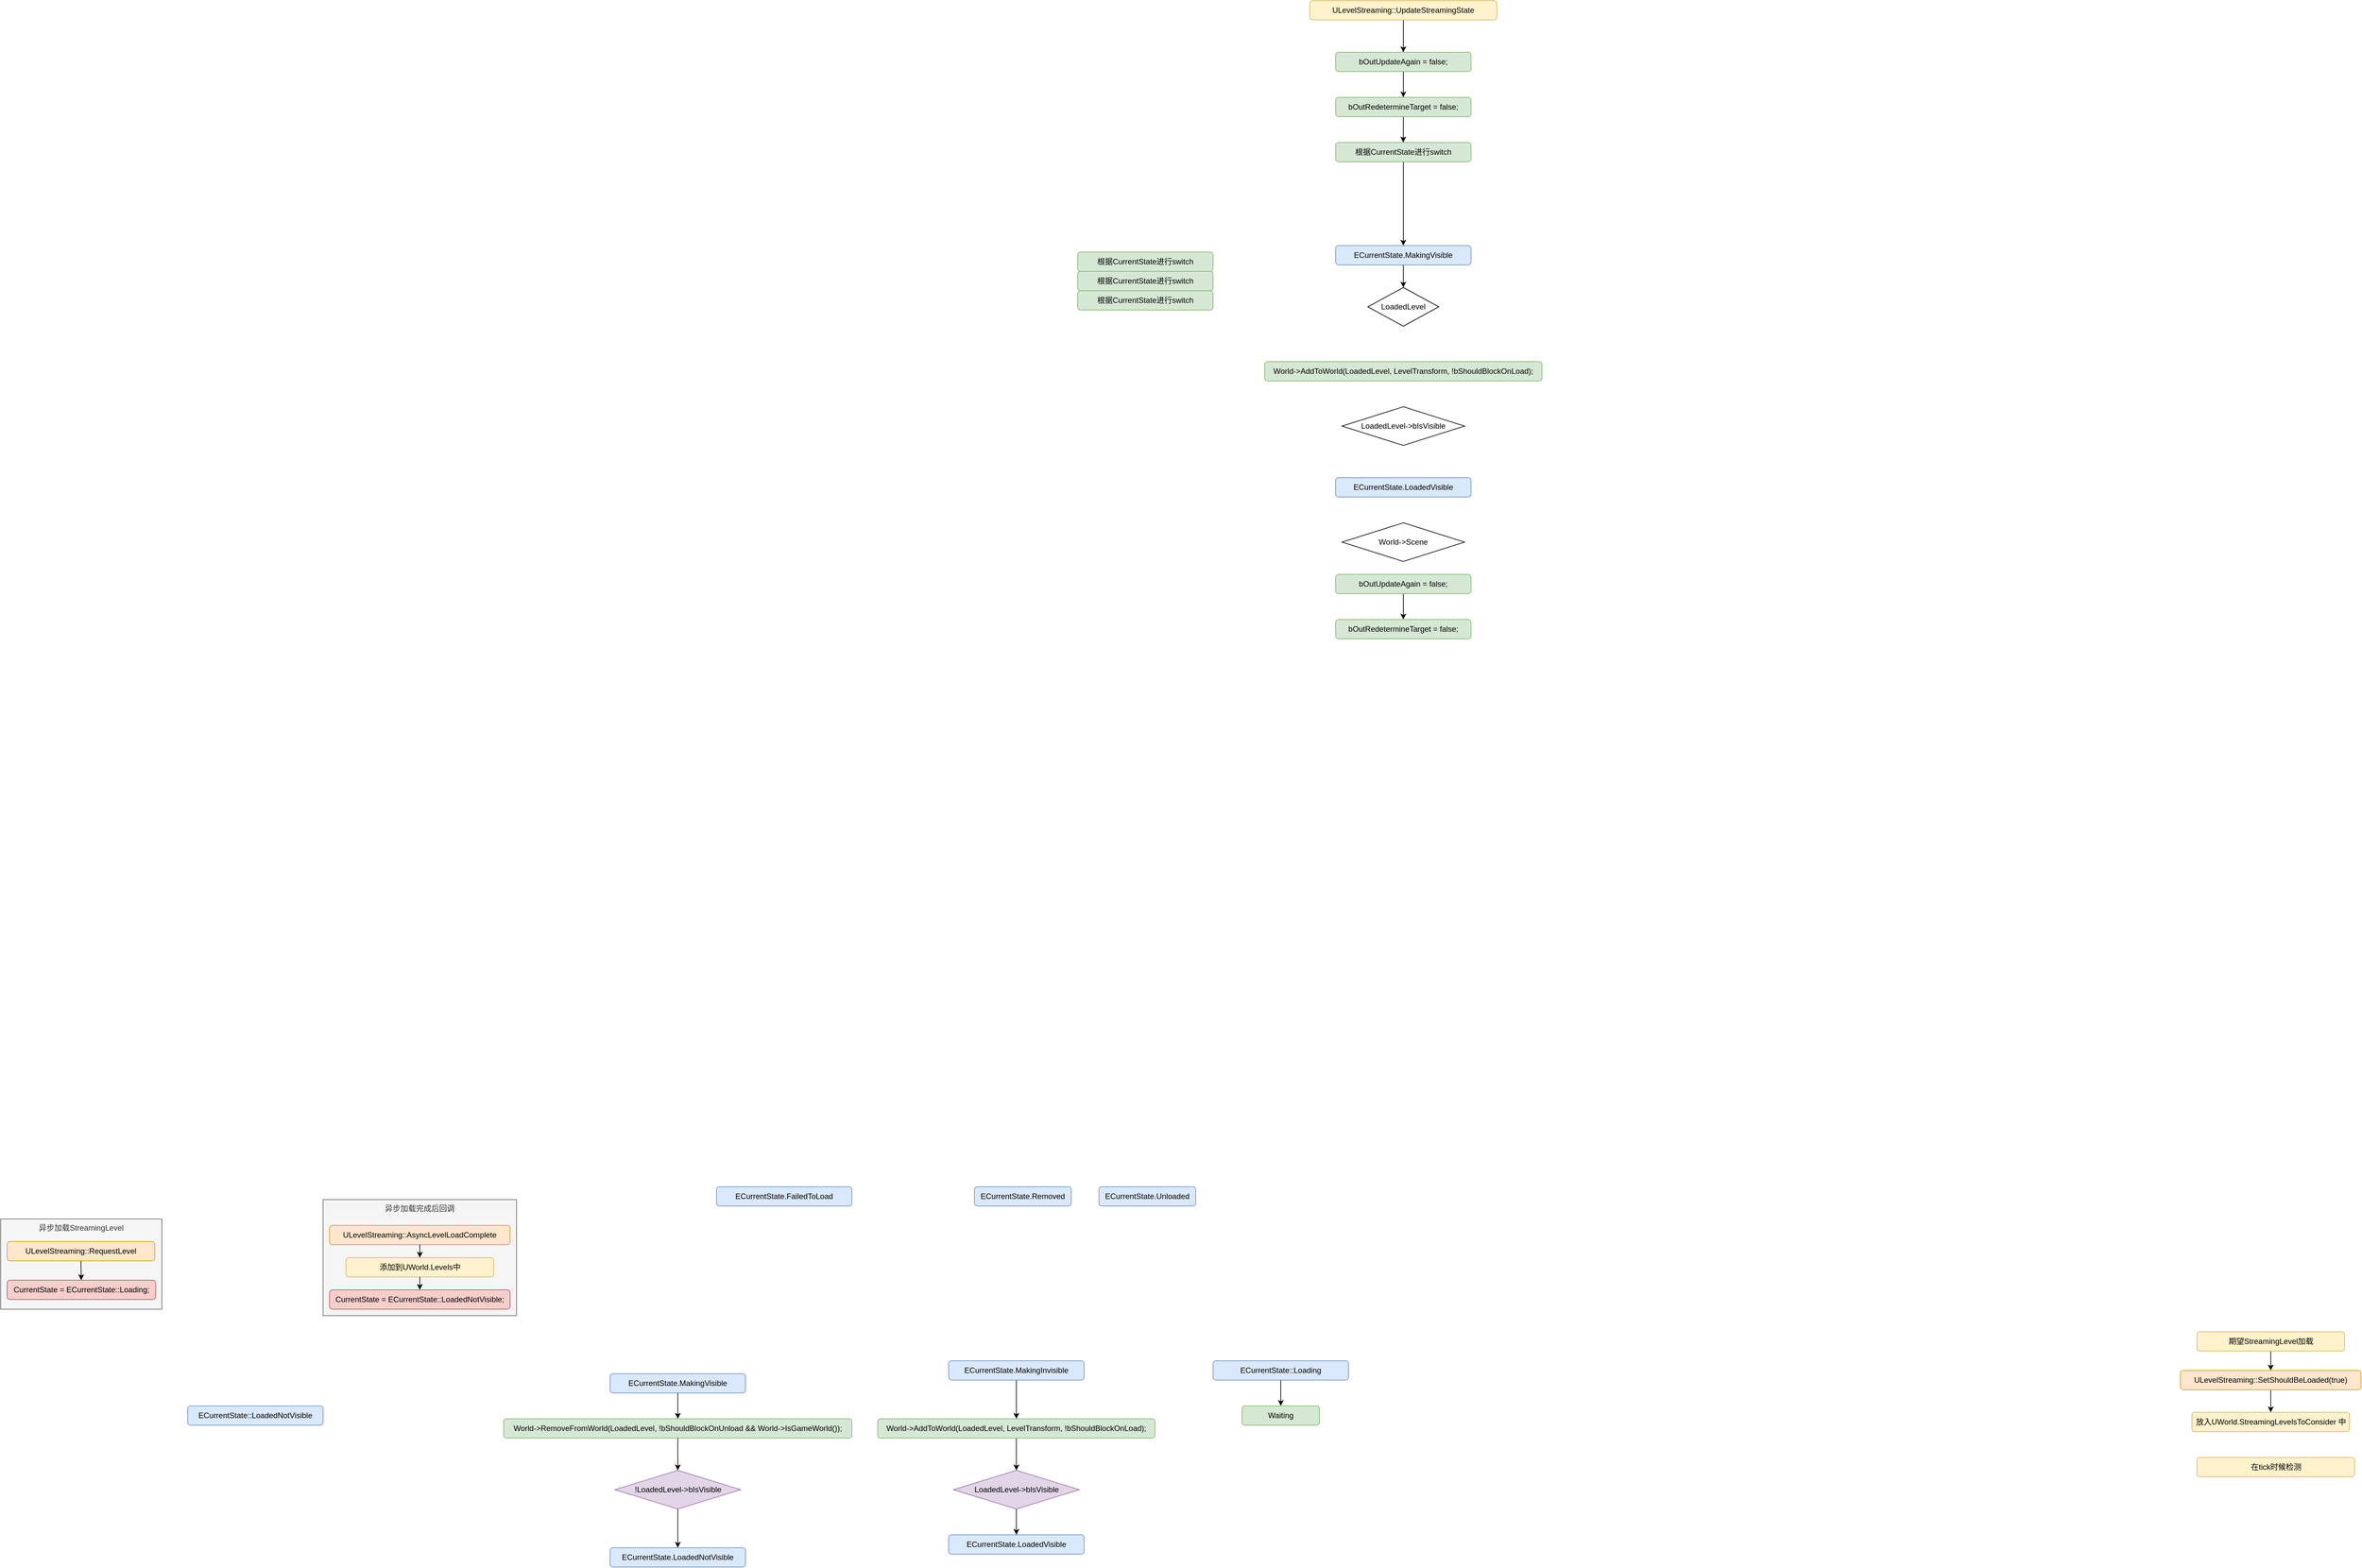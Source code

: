 <mxfile version="21.2.8" type="device">
  <diagram id="C5RBs43oDa-KdzZeNtuy" name="Page-1">
    <mxGraphModel dx="5111" dy="1047" grid="1" gridSize="10" guides="1" tooltips="1" connect="1" arrows="1" fold="1" page="1" pageScale="1" pageWidth="827" pageHeight="1169" math="0" shadow="0">
      <root>
        <mxCell id="WIyWlLk6GJQsqaUBKTNV-0" />
        <mxCell id="WIyWlLk6GJQsqaUBKTNV-1" parent="WIyWlLk6GJQsqaUBKTNV-0" />
        <mxCell id="Jr1QqVv22chqqM5n_32c-0" value="ECurrentState.Removed" style="rounded=1;whiteSpace=wrap;html=1;fillColor=#dae8fc;strokeColor=#6c8ebf;" vertex="1" parent="WIyWlLk6GJQsqaUBKTNV-1">
          <mxGeometry x="-1170" y="2460" width="150" height="30" as="geometry" />
        </mxCell>
        <mxCell id="Jr1QqVv22chqqM5n_32c-1" value="ECurrentState.Unloaded" style="rounded=1;whiteSpace=wrap;html=1;fillColor=#dae8fc;strokeColor=#6c8ebf;" vertex="1" parent="WIyWlLk6GJQsqaUBKTNV-1">
          <mxGeometry x="-977" y="2460" width="150" height="30" as="geometry" />
        </mxCell>
        <mxCell id="Jr1QqVv22chqqM5n_32c-2" value="ECurrentState.FailedToLoad" style="rounded=1;whiteSpace=wrap;html=1;fillColor=#dae8fc;strokeColor=#6c8ebf;" vertex="1" parent="WIyWlLk6GJQsqaUBKTNV-1">
          <mxGeometry x="-1570" y="2460" width="210" height="30" as="geometry" />
        </mxCell>
        <mxCell id="Jr1QqVv22chqqM5n_32c-4" value="ECurrentState.LoadedNotVisible" style="rounded=1;whiteSpace=wrap;html=1;fillColor=#dae8fc;strokeColor=#6c8ebf;" vertex="1" parent="WIyWlLk6GJQsqaUBKTNV-1">
          <mxGeometry x="-1735" y="3020" width="210" height="30" as="geometry" />
        </mxCell>
        <mxCell id="Jr1QqVv22chqqM5n_32c-8" style="edgeStyle=orthogonalEdgeStyle;rounded=0;orthogonalLoop=1;jettySize=auto;html=1;exitX=0.5;exitY=1;exitDx=0;exitDy=0;entryX=0.5;entryY=0;entryDx=0;entryDy=0;" edge="1" parent="WIyWlLk6GJQsqaUBKTNV-1" source="Jr1QqVv22chqqM5n_32c-5" target="Jr1QqVv22chqqM5n_32c-9">
          <mxGeometry relative="1" as="geometry" />
        </mxCell>
        <mxCell id="Jr1QqVv22chqqM5n_32c-5" value="ECurrentState.MakingVisible" style="rounded=1;whiteSpace=wrap;html=1;fillColor=#dae8fc;strokeColor=#6c8ebf;" vertex="1" parent="WIyWlLk6GJQsqaUBKTNV-1">
          <mxGeometry x="-610" y="1000" width="210" height="30" as="geometry" />
        </mxCell>
        <mxCell id="Jr1QqVv22chqqM5n_32c-6" value="ECurrentState.LoadedVisible" style="rounded=1;whiteSpace=wrap;html=1;fillColor=#dae8fc;strokeColor=#6c8ebf;" vertex="1" parent="WIyWlLk6GJQsqaUBKTNV-1">
          <mxGeometry x="-610" y="1360" width="210" height="30" as="geometry" />
        </mxCell>
        <mxCell id="Jr1QqVv22chqqM5n_32c-31" style="edgeStyle=none;rounded=0;orthogonalLoop=1;jettySize=auto;html=1;exitX=0.5;exitY=1;exitDx=0;exitDy=0;entryX=0.5;entryY=0;entryDx=0;entryDy=0;" edge="1" parent="WIyWlLk6GJQsqaUBKTNV-1" source="Jr1QqVv22chqqM5n_32c-32" target="Jr1QqVv22chqqM5n_32c-42">
          <mxGeometry relative="1" as="geometry" />
        </mxCell>
        <mxCell id="Jr1QqVv22chqqM5n_32c-37" style="edgeStyle=none;rounded=0;orthogonalLoop=1;jettySize=auto;html=1;exitX=0.5;exitY=1;exitDx=0;exitDy=0;entryX=0.5;entryY=0;entryDx=0;entryDy=0;" edge="1" parent="WIyWlLk6GJQsqaUBKTNV-1" source="Jr1QqVv22chqqM5n_32c-7" target="Jr1QqVv22chqqM5n_32c-32">
          <mxGeometry relative="1" as="geometry" />
        </mxCell>
        <mxCell id="Jr1QqVv22chqqM5n_32c-7" value="ECurrentState.MakingInvisible" style="rounded=1;whiteSpace=wrap;html=1;fillColor=#dae8fc;strokeColor=#6c8ebf;" vertex="1" parent="WIyWlLk6GJQsqaUBKTNV-1">
          <mxGeometry x="-1210" y="2730" width="210" height="30" as="geometry" />
        </mxCell>
        <mxCell id="Jr1QqVv22chqqM5n_32c-9" value="LoadedLevel" style="rhombus;whiteSpace=wrap;html=1;" vertex="1" parent="WIyWlLk6GJQsqaUBKTNV-1">
          <mxGeometry x="-560" y="1065" width="110" height="60" as="geometry" />
        </mxCell>
        <mxCell id="Jr1QqVv22chqqM5n_32c-14" style="edgeStyle=orthogonalEdgeStyle;rounded=0;orthogonalLoop=1;jettySize=auto;html=1;exitX=0.5;exitY=1;exitDx=0;exitDy=0;entryX=0.5;entryY=0;entryDx=0;entryDy=0;" edge="1" parent="WIyWlLk6GJQsqaUBKTNV-1" source="Jr1QqVv22chqqM5n_32c-11" target="Jr1QqVv22chqqM5n_32c-12">
          <mxGeometry relative="1" as="geometry" />
        </mxCell>
        <mxCell id="Jr1QqVv22chqqM5n_32c-11" value="ULevelStreaming::UpdateStreamingState" style="rounded=1;whiteSpace=wrap;html=1;fillColor=#fff2cc;strokeColor=#d6b656;" vertex="1" parent="WIyWlLk6GJQsqaUBKTNV-1">
          <mxGeometry x="-650" y="620" width="290" height="30" as="geometry" />
        </mxCell>
        <mxCell id="Jr1QqVv22chqqM5n_32c-15" style="edgeStyle=orthogonalEdgeStyle;rounded=0;orthogonalLoop=1;jettySize=auto;html=1;exitX=0.5;exitY=1;exitDx=0;exitDy=0;" edge="1" parent="WIyWlLk6GJQsqaUBKTNV-1" source="Jr1QqVv22chqqM5n_32c-12" target="Jr1QqVv22chqqM5n_32c-13">
          <mxGeometry relative="1" as="geometry" />
        </mxCell>
        <mxCell id="Jr1QqVv22chqqM5n_32c-12" value="bOutUpdateAgain = false;" style="rounded=1;whiteSpace=wrap;html=1;fillColor=#d5e8d4;strokeColor=#82b366;" vertex="1" parent="WIyWlLk6GJQsqaUBKTNV-1">
          <mxGeometry x="-610" y="700" width="210" height="30" as="geometry" />
        </mxCell>
        <mxCell id="Jr1QqVv22chqqM5n_32c-16" style="edgeStyle=orthogonalEdgeStyle;rounded=0;orthogonalLoop=1;jettySize=auto;html=1;exitX=0.5;exitY=1;exitDx=0;exitDy=0;" edge="1" parent="WIyWlLk6GJQsqaUBKTNV-1" source="Jr1QqVv22chqqM5n_32c-13">
          <mxGeometry relative="1" as="geometry">
            <mxPoint x="-505.143" y="840" as="targetPoint" />
          </mxGeometry>
        </mxCell>
        <mxCell id="Jr1QqVv22chqqM5n_32c-13" value="bOutRedetermineTarget = false;" style="rounded=1;whiteSpace=wrap;html=1;fillColor=#d5e8d4;strokeColor=#82b366;" vertex="1" parent="WIyWlLk6GJQsqaUBKTNV-1">
          <mxGeometry x="-610" y="770" width="210" height="30" as="geometry" />
        </mxCell>
        <mxCell id="Jr1QqVv22chqqM5n_32c-18" style="edgeStyle=orthogonalEdgeStyle;rounded=0;orthogonalLoop=1;jettySize=auto;html=1;exitX=0.5;exitY=1;exitDx=0;exitDy=0;entryX=0.5;entryY=0;entryDx=0;entryDy=0;" edge="1" parent="WIyWlLk6GJQsqaUBKTNV-1" source="Jr1QqVv22chqqM5n_32c-17" target="Jr1QqVv22chqqM5n_32c-5">
          <mxGeometry relative="1" as="geometry" />
        </mxCell>
        <mxCell id="Jr1QqVv22chqqM5n_32c-17" value="根据CurrentState进行switch" style="rounded=1;whiteSpace=wrap;html=1;fillColor=#d5e8d4;strokeColor=#82b366;" vertex="1" parent="WIyWlLk6GJQsqaUBKTNV-1">
          <mxGeometry x="-610" y="840" width="210" height="30" as="geometry" />
        </mxCell>
        <mxCell id="Jr1QqVv22chqqM5n_32c-19" value="根据CurrentState进行switch" style="rounded=1;whiteSpace=wrap;html=1;fillColor=#d5e8d4;strokeColor=#82b366;" vertex="1" parent="WIyWlLk6GJQsqaUBKTNV-1">
          <mxGeometry x="-1010" y="1010" width="210" height="30" as="geometry" />
        </mxCell>
        <mxCell id="Jr1QqVv22chqqM5n_32c-20" value="根据CurrentState进行switch" style="rounded=1;whiteSpace=wrap;html=1;fillColor=#d5e8d4;strokeColor=#82b366;" vertex="1" parent="WIyWlLk6GJQsqaUBKTNV-1">
          <mxGeometry x="-1010" y="1040" width="210" height="30" as="geometry" />
        </mxCell>
        <mxCell id="Jr1QqVv22chqqM5n_32c-21" value="根据CurrentState进行switch" style="rounded=1;whiteSpace=wrap;html=1;fillColor=#d5e8d4;strokeColor=#82b366;" vertex="1" parent="WIyWlLk6GJQsqaUBKTNV-1">
          <mxGeometry x="-1010" y="1070" width="210" height="30" as="geometry" />
        </mxCell>
        <mxCell id="Jr1QqVv22chqqM5n_32c-22" value="World-&amp;gt;AddToWorld(LoadedLevel, LevelTransform, !bShouldBlockOnLoad);" style="rounded=1;whiteSpace=wrap;html=1;fillColor=#d5e8d4;strokeColor=#82b366;" vertex="1" parent="WIyWlLk6GJQsqaUBKTNV-1">
          <mxGeometry x="-720" y="1180" width="430" height="30" as="geometry" />
        </mxCell>
        <mxCell id="Jr1QqVv22chqqM5n_32c-23" value="LoadedLevel-&amp;gt;bIsVisible" style="rhombus;whiteSpace=wrap;html=1;" vertex="1" parent="WIyWlLk6GJQsqaUBKTNV-1">
          <mxGeometry x="-600" y="1250" width="190" height="60" as="geometry" />
        </mxCell>
        <mxCell id="Jr1QqVv22chqqM5n_32c-24" style="edgeStyle=orthogonalEdgeStyle;rounded=0;orthogonalLoop=1;jettySize=auto;html=1;exitX=0.5;exitY=1;exitDx=0;exitDy=0;" edge="1" parent="WIyWlLk6GJQsqaUBKTNV-1" source="Jr1QqVv22chqqM5n_32c-25" target="Jr1QqVv22chqqM5n_32c-26">
          <mxGeometry relative="1" as="geometry" />
        </mxCell>
        <mxCell id="Jr1QqVv22chqqM5n_32c-25" value="bOutUpdateAgain = false;" style="rounded=1;whiteSpace=wrap;html=1;fillColor=#d5e8d4;strokeColor=#82b366;" vertex="1" parent="WIyWlLk6GJQsqaUBKTNV-1">
          <mxGeometry x="-610" y="1510" width="210" height="30" as="geometry" />
        </mxCell>
        <mxCell id="Jr1QqVv22chqqM5n_32c-26" value="bOutRedetermineTarget = false;" style="rounded=1;whiteSpace=wrap;html=1;fillColor=#d5e8d4;strokeColor=#82b366;" vertex="1" parent="WIyWlLk6GJQsqaUBKTNV-1">
          <mxGeometry x="-610" y="1580" width="210" height="30" as="geometry" />
        </mxCell>
        <mxCell id="Jr1QqVv22chqqM5n_32c-27" value="World-&amp;gt;Scene" style="rhombus;whiteSpace=wrap;html=1;" vertex="1" parent="WIyWlLk6GJQsqaUBKTNV-1">
          <mxGeometry x="-600" y="1430" width="190" height="60" as="geometry" />
        </mxCell>
        <mxCell id="Jr1QqVv22chqqM5n_32c-35" style="edgeStyle=none;rounded=0;orthogonalLoop=1;jettySize=auto;html=1;exitX=0.5;exitY=1;exitDx=0;exitDy=0;" edge="1" parent="WIyWlLk6GJQsqaUBKTNV-1" source="Jr1QqVv22chqqM5n_32c-28" target="Jr1QqVv22chqqM5n_32c-38">
          <mxGeometry relative="1" as="geometry" />
        </mxCell>
        <mxCell id="Jr1QqVv22chqqM5n_32c-28" value="ECurrentState.MakingVisible" style="rounded=1;whiteSpace=wrap;html=1;fillColor=#dae8fc;strokeColor=#6c8ebf;" vertex="1" parent="WIyWlLk6GJQsqaUBKTNV-1">
          <mxGeometry x="-1735" y="2750" width="210" height="30" as="geometry" />
        </mxCell>
        <mxCell id="Jr1QqVv22chqqM5n_32c-29" value="ECurrentState.LoadedVisible" style="rounded=1;whiteSpace=wrap;html=1;fillColor=#dae8fc;strokeColor=#6c8ebf;" vertex="1" parent="WIyWlLk6GJQsqaUBKTNV-1">
          <mxGeometry x="-1210" y="3000" width="210" height="30" as="geometry" />
        </mxCell>
        <mxCell id="Jr1QqVv22chqqM5n_32c-32" value="World-&amp;gt;AddToWorld(LoadedLevel, LevelTransform, !bShouldBlockOnLoad);" style="rounded=1;whiteSpace=wrap;html=1;fillColor=#d5e8d4;strokeColor=#82b366;" vertex="1" parent="WIyWlLk6GJQsqaUBKTNV-1">
          <mxGeometry x="-1320" y="2820" width="430" height="30" as="geometry" />
        </mxCell>
        <mxCell id="Jr1QqVv22chqqM5n_32c-39" style="edgeStyle=none;rounded=0;orthogonalLoop=1;jettySize=auto;html=1;exitX=0.5;exitY=1;exitDx=0;exitDy=0;" edge="1" parent="WIyWlLk6GJQsqaUBKTNV-1" source="Jr1QqVv22chqqM5n_32c-41" target="Jr1QqVv22chqqM5n_32c-4">
          <mxGeometry relative="1" as="geometry">
            <mxPoint x="-1630" y="3010.0" as="sourcePoint" />
          </mxGeometry>
        </mxCell>
        <mxCell id="Jr1QqVv22chqqM5n_32c-38" value="World-&amp;gt;RemoveFromWorld(LoadedLevel, !bShouldBlockOnUnload &amp;amp;&amp;amp; World-&amp;gt;IsGameWorld());" style="rounded=1;whiteSpace=wrap;html=1;fillColor=#d5e8d4;strokeColor=#82b366;" vertex="1" parent="WIyWlLk6GJQsqaUBKTNV-1">
          <mxGeometry x="-1900" y="2820" width="540" height="30" as="geometry" />
        </mxCell>
        <mxCell id="Jr1QqVv22chqqM5n_32c-40" value="" style="edgeStyle=none;rounded=0;orthogonalLoop=1;jettySize=auto;html=1;exitX=0.5;exitY=1;exitDx=0;exitDy=0;entryX=0.5;entryY=0;entryDx=0;entryDy=0;" edge="1" parent="WIyWlLk6GJQsqaUBKTNV-1" source="Jr1QqVv22chqqM5n_32c-38" target="Jr1QqVv22chqqM5n_32c-41">
          <mxGeometry relative="1" as="geometry">
            <mxPoint x="-1630" y="2910" as="sourcePoint" />
            <mxPoint x="-1630" y="2980.0" as="targetPoint" />
          </mxGeometry>
        </mxCell>
        <mxCell id="Jr1QqVv22chqqM5n_32c-41" value="!LoadedLevel-&amp;gt;bIsVisible" style="rhombus;whiteSpace=wrap;html=1;fillColor=#e1d5e7;strokeColor=#9673a6;" vertex="1" parent="WIyWlLk6GJQsqaUBKTNV-1">
          <mxGeometry x="-1727.5" y="2900" width="195" height="60" as="geometry" />
        </mxCell>
        <mxCell id="Jr1QqVv22chqqM5n_32c-43" style="edgeStyle=none;rounded=0;orthogonalLoop=1;jettySize=auto;html=1;exitX=0.5;exitY=1;exitDx=0;exitDy=0;entryX=0.5;entryY=0;entryDx=0;entryDy=0;" edge="1" parent="WIyWlLk6GJQsqaUBKTNV-1" source="Jr1QqVv22chqqM5n_32c-42" target="Jr1QqVv22chqqM5n_32c-29">
          <mxGeometry relative="1" as="geometry" />
        </mxCell>
        <mxCell id="Jr1QqVv22chqqM5n_32c-42" value="LoadedLevel-&amp;gt;bIsVisible" style="rhombus;whiteSpace=wrap;html=1;fillColor=#e1d5e7;strokeColor=#9673a6;" vertex="1" parent="WIyWlLk6GJQsqaUBKTNV-1">
          <mxGeometry x="-1202.5" y="2900" width="195" height="60" as="geometry" />
        </mxCell>
        <mxCell id="Jr1QqVv22chqqM5n_32c-57" style="edgeStyle=none;rounded=0;orthogonalLoop=1;jettySize=auto;html=1;exitX=0.5;exitY=1;exitDx=0;exitDy=0;entryX=0.5;entryY=0;entryDx=0;entryDy=0;" edge="1" parent="WIyWlLk6GJQsqaUBKTNV-1" source="Jr1QqVv22chqqM5n_32c-58" target="Jr1QqVv22chqqM5n_32c-61">
          <mxGeometry relative="1" as="geometry" />
        </mxCell>
        <mxCell id="Jr1QqVv22chqqM5n_32c-58" value="ULevelStreaming::SetShouldBeLoaded(true)" style="rounded=1;whiteSpace=wrap;html=1;fillColor=#ffe6cc;strokeColor=#d79b00;" vertex="1" parent="WIyWlLk6GJQsqaUBKTNV-1">
          <mxGeometry x="700" y="2745" width="280" height="30" as="geometry" />
        </mxCell>
        <mxCell id="Jr1QqVv22chqqM5n_32c-59" style="edgeStyle=none;rounded=0;orthogonalLoop=1;jettySize=auto;html=1;exitX=0.5;exitY=1;exitDx=0;exitDy=0;" edge="1" parent="WIyWlLk6GJQsqaUBKTNV-1" source="Jr1QqVv22chqqM5n_32c-60" target="Jr1QqVv22chqqM5n_32c-58">
          <mxGeometry relative="1" as="geometry" />
        </mxCell>
        <mxCell id="Jr1QqVv22chqqM5n_32c-60" value="期望StreamingLevel加载" style="rounded=1;whiteSpace=wrap;html=1;fillColor=#fff2cc;strokeColor=#d6b656;" vertex="1" parent="WIyWlLk6GJQsqaUBKTNV-1">
          <mxGeometry x="725.5" y="2685" width="229" height="30" as="geometry" />
        </mxCell>
        <mxCell id="Jr1QqVv22chqqM5n_32c-61" value="放入UWorld.StreamingLevelsToConsider 中" style="rounded=1;whiteSpace=wrap;html=1;fillColor=#fff2cc;strokeColor=#d6b656;" vertex="1" parent="WIyWlLk6GJQsqaUBKTNV-1">
          <mxGeometry x="717.75" y="2810" width="244.5" height="30" as="geometry" />
        </mxCell>
        <mxCell id="Jr1QqVv22chqqM5n_32c-62" value="在tick时候检测" style="rounded=1;whiteSpace=wrap;html=1;fillColor=#fff2cc;strokeColor=#d6b656;" vertex="1" parent="WIyWlLk6GJQsqaUBKTNV-1">
          <mxGeometry x="725.5" y="2880" width="244.5" height="30" as="geometry" />
        </mxCell>
        <mxCell id="Jr1QqVv22chqqM5n_32c-66" style="edgeStyle=none;rounded=0;orthogonalLoop=1;jettySize=auto;html=1;exitX=0.5;exitY=1;exitDx=0;exitDy=0;entryX=0.5;entryY=0;entryDx=0;entryDy=0;" edge="1" parent="WIyWlLk6GJQsqaUBKTNV-1" source="Jr1QqVv22chqqM5n_32c-67" target="Jr1QqVv22chqqM5n_32c-69">
          <mxGeometry relative="1" as="geometry" />
        </mxCell>
        <mxCell id="Jr1QqVv22chqqM5n_32c-67" value="ECurrentState::Loading" style="rounded=1;whiteSpace=wrap;html=1;fillColor=#dae8fc;strokeColor=#6c8ebf;" vertex="1" parent="WIyWlLk6GJQsqaUBKTNV-1">
          <mxGeometry x="-800" y="2730" width="210" height="30" as="geometry" />
        </mxCell>
        <mxCell id="Jr1QqVv22chqqM5n_32c-69" value="Waiting" style="rounded=1;whiteSpace=wrap;html=1;fillColor=#d5e8d4;strokeColor=#82b366;" vertex="1" parent="WIyWlLk6GJQsqaUBKTNV-1">
          <mxGeometry x="-755" y="2800" width="120" height="30" as="geometry" />
        </mxCell>
        <mxCell id="Jr1QqVv22chqqM5n_32c-78" value="" style="group" vertex="1" connectable="0" parent="WIyWlLk6GJQsqaUBKTNV-1">
          <mxGeometry x="-2680" y="2510" width="250" height="140" as="geometry" />
        </mxCell>
        <mxCell id="Jr1QqVv22chqqM5n_32c-49" value="异步加载StreamingLevel" style="rounded=0;whiteSpace=wrap;html=1;fillColor=#f5f5f5;strokeColor=#666666;fontColor=#333333;verticalAlign=top;" vertex="1" parent="Jr1QqVv22chqqM5n_32c-78">
          <mxGeometry width="250" height="140" as="geometry" />
        </mxCell>
        <mxCell id="Jr1QqVv22chqqM5n_32c-3" value="CurrentState = ECurrentState::Loading;" style="rounded=1;whiteSpace=wrap;html=1;fillColor=#f8cecc;strokeColor=#b85450;" vertex="1" parent="Jr1QqVv22chqqM5n_32c-78">
          <mxGeometry x="10" y="95" width="230.5" height="30" as="geometry" />
        </mxCell>
        <mxCell id="Jr1QqVv22chqqM5n_32c-46" style="edgeStyle=none;rounded=0;orthogonalLoop=1;jettySize=auto;html=1;exitX=0.5;exitY=1;exitDx=0;exitDy=0;" edge="1" parent="Jr1QqVv22chqqM5n_32c-78" source="Jr1QqVv22chqqM5n_32c-45" target="Jr1QqVv22chqqM5n_32c-3">
          <mxGeometry relative="1" as="geometry" />
        </mxCell>
        <mxCell id="Jr1QqVv22chqqM5n_32c-45" value="ULevelStreaming::RequestLevel" style="rounded=1;whiteSpace=wrap;html=1;fillColor=#ffe6cc;strokeColor=#d79b00;" vertex="1" parent="Jr1QqVv22chqqM5n_32c-78">
          <mxGeometry x="10" y="35" width="229" height="30" as="geometry" />
        </mxCell>
        <mxCell id="Jr1QqVv22chqqM5n_32c-87" value="" style="group" vertex="1" connectable="0" parent="WIyWlLk6GJQsqaUBKTNV-1">
          <mxGeometry x="-2180" y="2480" width="300" height="180" as="geometry" />
        </mxCell>
        <mxCell id="Jr1QqVv22chqqM5n_32c-74" value="异步加载完成后回调" style="rounded=0;whiteSpace=wrap;html=1;fillColor=#f5f5f5;strokeColor=#666666;fontColor=#333333;verticalAlign=top;" vertex="1" parent="Jr1QqVv22chqqM5n_32c-87">
          <mxGeometry width="300" height="180" as="geometry" />
        </mxCell>
        <mxCell id="Jr1QqVv22chqqM5n_32c-48" value="ULevelStreaming::AsyncLevelLoadComplete" style="rounded=1;whiteSpace=wrap;html=1;fillColor=#ffe6cc;strokeColor=#d79b00;" vertex="1" parent="Jr1QqVv22chqqM5n_32c-87">
          <mxGeometry x="10" y="40" width="280" height="30" as="geometry" />
        </mxCell>
        <mxCell id="Jr1QqVv22chqqM5n_32c-54" value="添加到UWorld.Levels中" style="rounded=1;whiteSpace=wrap;html=1;fillColor=#fff2cc;strokeColor=#d6b656;" vertex="1" parent="Jr1QqVv22chqqM5n_32c-87">
          <mxGeometry x="35.5" y="90" width="229" height="30" as="geometry" />
        </mxCell>
        <mxCell id="Jr1QqVv22chqqM5n_32c-55" style="edgeStyle=none;rounded=0;orthogonalLoop=1;jettySize=auto;html=1;exitX=0.5;exitY=1;exitDx=0;exitDy=0;entryX=0.5;entryY=0;entryDx=0;entryDy=0;" edge="1" parent="Jr1QqVv22chqqM5n_32c-87" source="Jr1QqVv22chqqM5n_32c-48" target="Jr1QqVv22chqqM5n_32c-54">
          <mxGeometry relative="1" as="geometry" />
        </mxCell>
        <mxCell id="Jr1QqVv22chqqM5n_32c-63" value="CurrentState = ECurrentState::LoadedNotVisible;" style="rounded=1;whiteSpace=wrap;html=1;fillColor=#f8cecc;strokeColor=#b85450;" vertex="1" parent="Jr1QqVv22chqqM5n_32c-87">
          <mxGeometry x="10" y="140" width="280" height="30" as="geometry" />
        </mxCell>
        <mxCell id="Jr1QqVv22chqqM5n_32c-64" style="edgeStyle=none;rounded=0;orthogonalLoop=1;jettySize=auto;html=1;exitX=0.5;exitY=1;exitDx=0;exitDy=0;" edge="1" parent="Jr1QqVv22chqqM5n_32c-87" source="Jr1QqVv22chqqM5n_32c-54" target="Jr1QqVv22chqqM5n_32c-63">
          <mxGeometry relative="1" as="geometry" />
        </mxCell>
        <mxCell id="Jr1QqVv22chqqM5n_32c-88" value="ECurrentState::LoadedNotVisible" style="rounded=1;whiteSpace=wrap;html=1;fillColor=#dae8fc;strokeColor=#6c8ebf;" vertex="1" parent="WIyWlLk6GJQsqaUBKTNV-1">
          <mxGeometry x="-2390" y="2800" width="210" height="30" as="geometry" />
        </mxCell>
      </root>
    </mxGraphModel>
  </diagram>
</mxfile>
